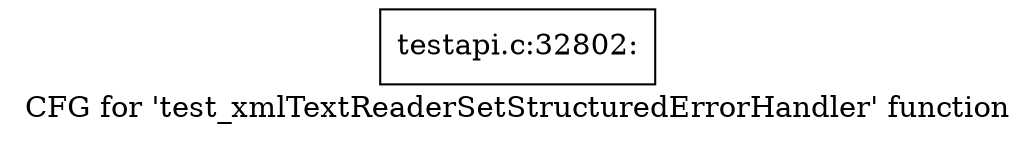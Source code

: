 digraph "CFG for 'test_xmlTextReaderSetStructuredErrorHandler' function" {
	label="CFG for 'test_xmlTextReaderSetStructuredErrorHandler' function";

	Node0x5279910 [shape=record,label="{testapi.c:32802:}"];
}
